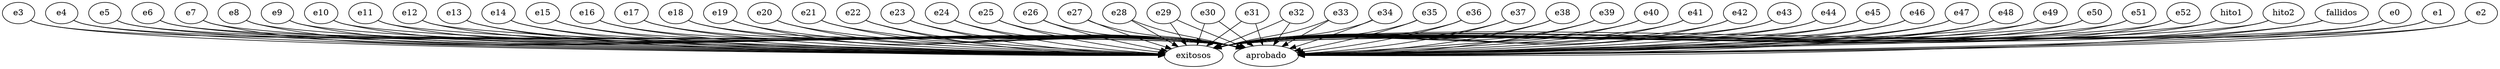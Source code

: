 strict digraph "" {
	hito1 -> exitosos;
	hito1 -> aprobado;
	hito2 -> exitosos;
	hito2 -> aprobado;
	fallidos -> exitosos;
	fallidos -> aprobado;
	e0 -> exitosos;
	e0 -> aprobado;
	e1 -> exitosos;
	e1 -> aprobado;
	e2 -> exitosos;
	e2 -> aprobado;
	e3 -> exitosos;
	e3 -> aprobado;
	e4 -> exitosos;
	e4 -> aprobado;
	e5 -> exitosos;
	e5 -> aprobado;
	e6 -> exitosos;
	e6 -> aprobado;
	e7 -> exitosos;
	e7 -> aprobado;
	e8 -> exitosos;
	e8 -> aprobado;
	e9 -> exitosos;
	e9 -> aprobado;
	e10 -> exitosos;
	e10 -> aprobado;
	e11 -> exitosos;
	e11 -> aprobado;
	e12 -> exitosos;
	e12 -> aprobado;
	e13 -> exitosos;
	e13 -> aprobado;
	e14 -> exitosos;
	e14 -> aprobado;
	e15 -> exitosos;
	e15 -> aprobado;
	e16 -> exitosos;
	e16 -> aprobado;
	e17 -> exitosos;
	e17 -> aprobado;
	e18 -> exitosos;
	e18 -> aprobado;
	e19 -> exitosos;
	e19 -> aprobado;
	e20 -> exitosos;
	e20 -> aprobado;
	e21 -> exitosos;
	e21 -> aprobado;
	e22 -> exitosos;
	e22 -> aprobado;
	e23 -> exitosos;
	e23 -> aprobado;
	e24 -> exitosos;
	e24 -> aprobado;
	e25 -> exitosos;
	e25 -> aprobado;
	e26 -> exitosos;
	e26 -> aprobado;
	e27 -> exitosos;
	e27 -> aprobado;
	e28 -> exitosos;
	e28 -> aprobado;
	e29 -> exitosos;
	e29 -> aprobado;
	e30 -> exitosos;
	e30 -> aprobado;
	e31 -> exitosos;
	e31 -> aprobado;
	e32 -> exitosos;
	e32 -> aprobado;
	e33 -> exitosos;
	e33 -> aprobado;
	e34 -> exitosos;
	e34 -> aprobado;
	e35 -> exitosos;
	e35 -> aprobado;
	e36 -> exitosos;
	e36 -> aprobado;
	e37 -> exitosos;
	e37 -> aprobado;
	e38 -> exitosos;
	e38 -> aprobado;
	e39 -> exitosos;
	e39 -> aprobado;
	e40 -> exitosos;
	e40 -> aprobado;
	e41 -> exitosos;
	e41 -> aprobado;
	e42 -> exitosos;
	e42 -> aprobado;
	e43 -> exitosos;
	e43 -> aprobado;
	e44 -> exitosos;
	e44 -> aprobado;
	e45 -> exitosos;
	e45 -> aprobado;
	e46 -> exitosos;
	e46 -> aprobado;
	e47 -> exitosos;
	e47 -> aprobado;
	e48 -> exitosos;
	e48 -> aprobado;
	e49 -> exitosos;
	e49 -> aprobado;
	e50 -> exitosos;
	e50 -> aprobado;
	e51 -> exitosos;
	e51 -> aprobado;
	e52 -> exitosos;
	e52 -> aprobado;
}

